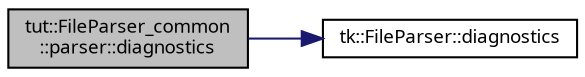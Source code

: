 digraph "tut::FileParser_common::parser::diagnostics"
{
 // INTERACTIVE_SVG=YES
  bgcolor="transparent";
  edge [fontname="sans-serif",fontsize="9",labelfontname="sans-serif",labelfontsize="9"];
  node [fontname="sans-serif",fontsize="9",shape=record];
  rankdir="LR";
  Node1 [label="tut::FileParser_common\l::parser::diagnostics",height=0.2,width=0.4,color="black", fillcolor="grey75", style="filled", fontcolor="black"];
  Node1 -> Node2 [color="midnightblue",fontsize="9",style="solid",fontname="sans-serif"];
  Node2 [label="tk::FileParser::diagnostics",height=0.2,width=0.4,color="black",URL="$classtk_1_1_file_parser.html#a8b1a7152e4f9999b54c978660096c593",tooltip="Echo errors accumulated during parsing. "];
}
